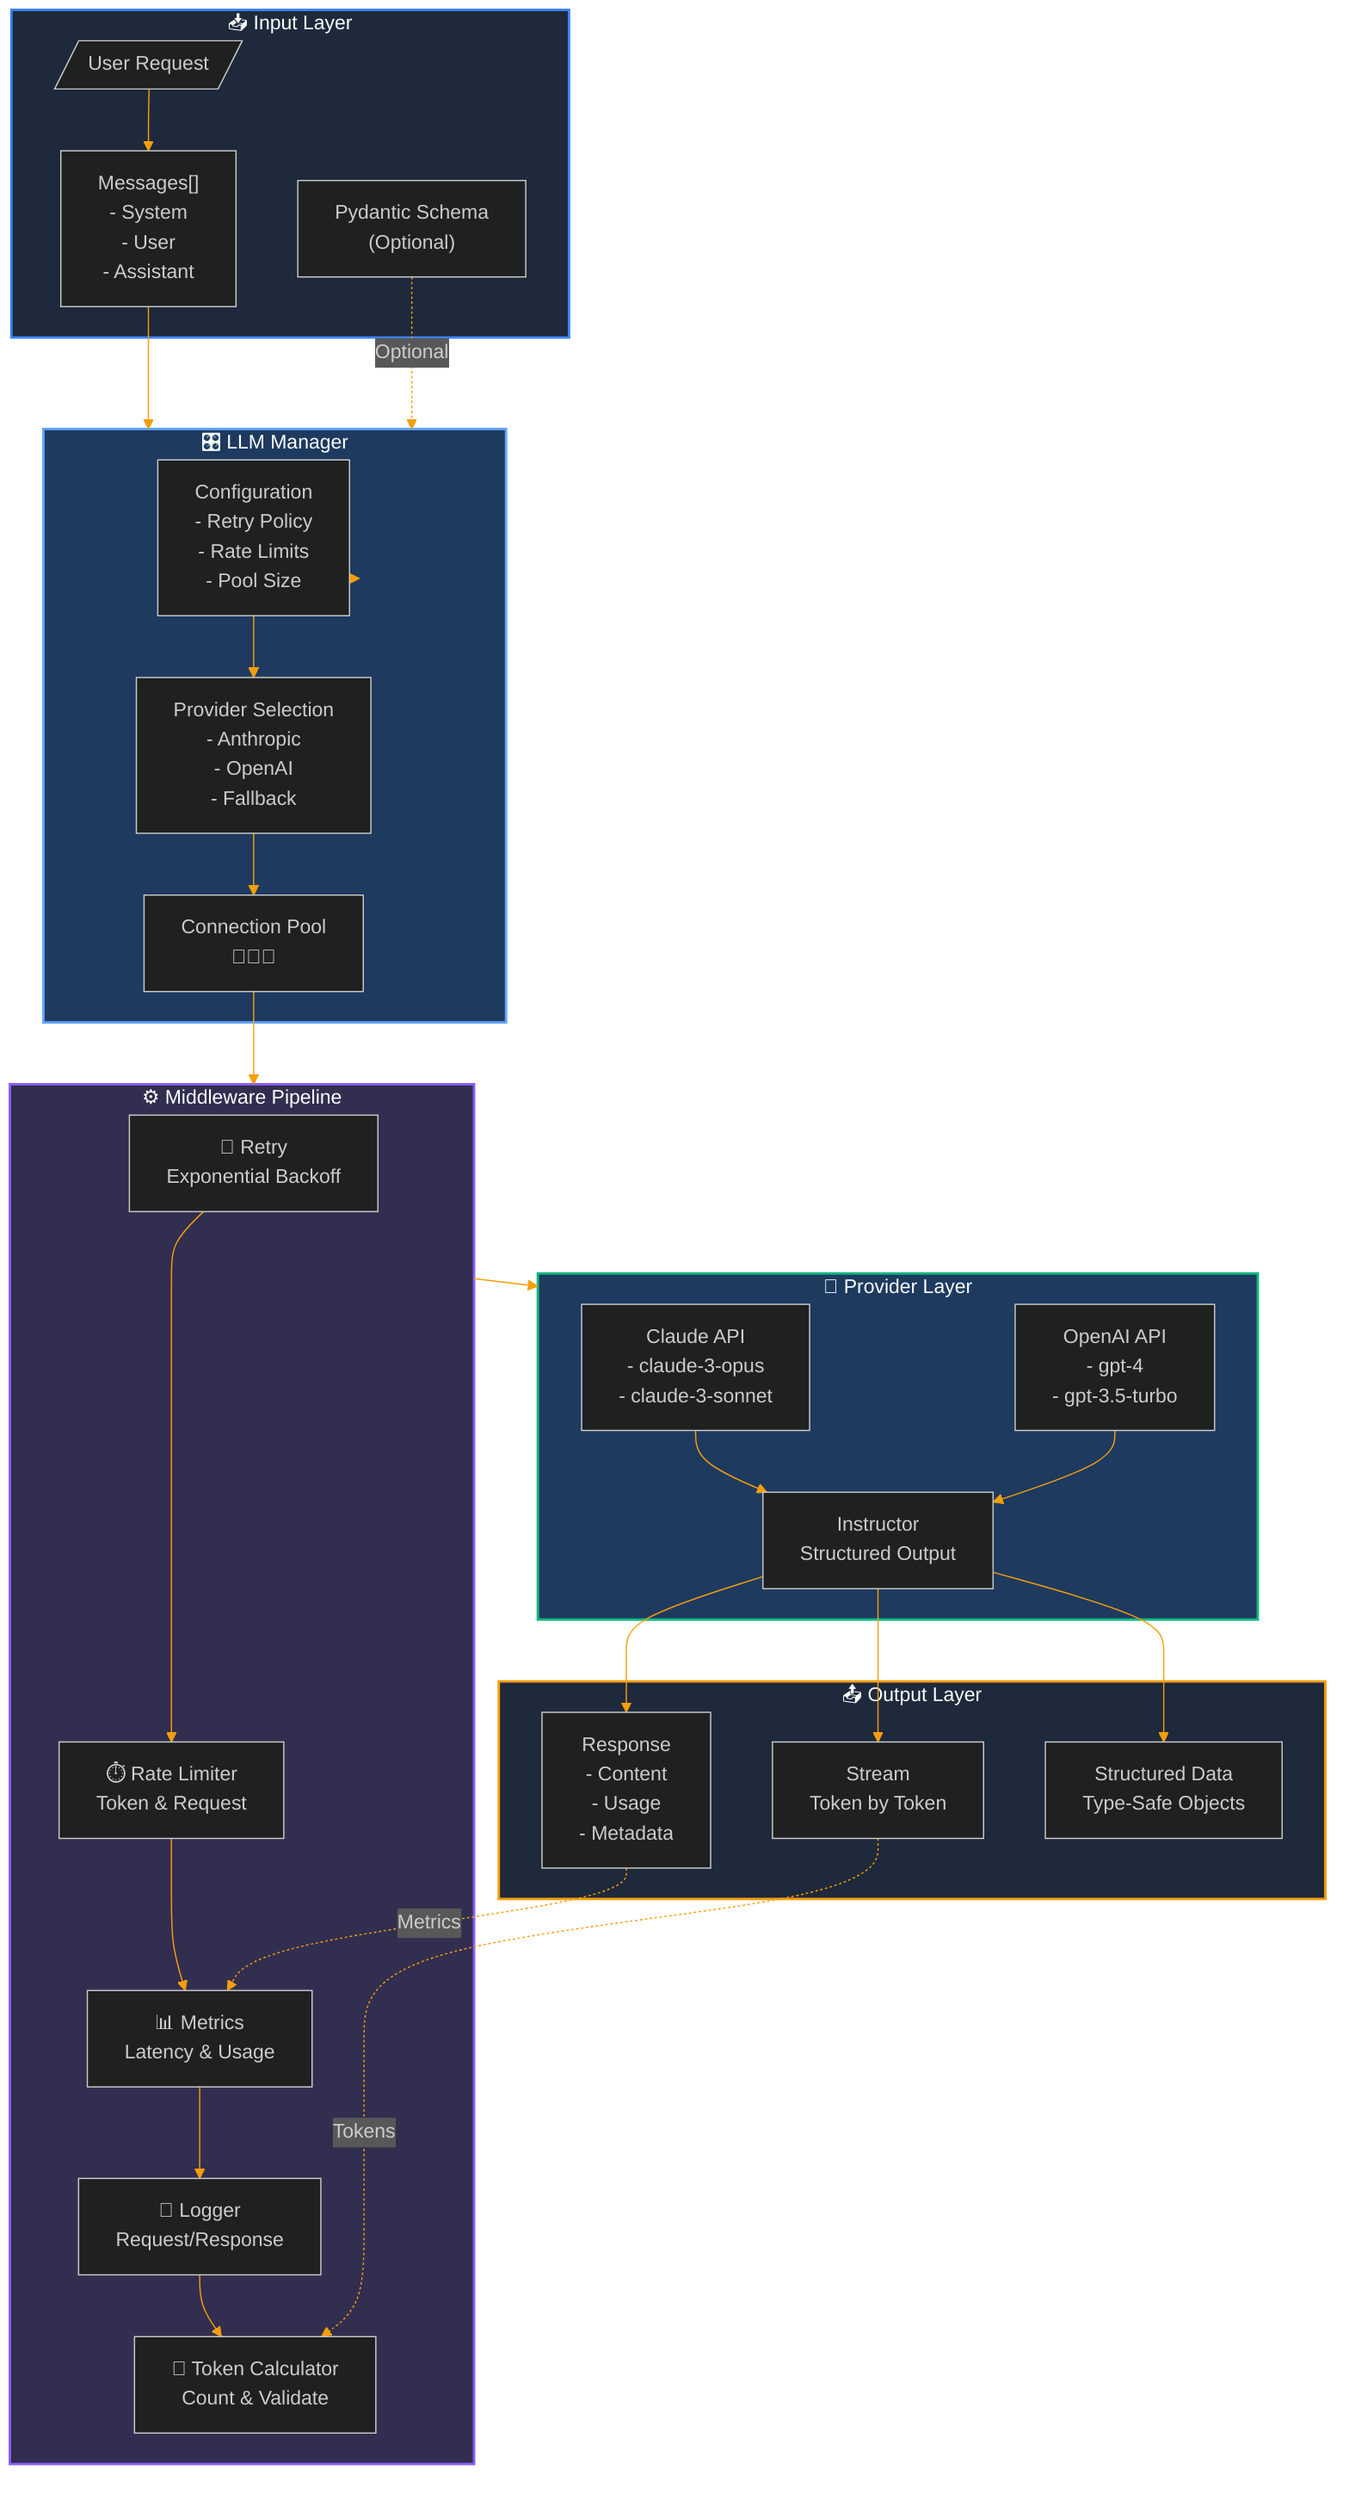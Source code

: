 %%{init: {'theme':'dark', 'themeVariables': { 'primaryColor':'#1f2937', 'primaryTextColor':'#fff', 'primaryBorderColor':'#7C3AED', 'lineColor':'#F59E0B', 'secondaryColor':'#6366F1', 'tertiaryColor':'#10B981'}}}%%

graph TB
    %% LLM Module Architecture
    
    subgraph Input["📥 Input Layer"]
        User[/"User Request"/]
        Messages["Messages[]<br/>- System<br/>- User<br/>- Assistant"]
        Schema["Pydantic Schema<br/>(Optional)"]
    end
    
    subgraph Manager["🎛️ LLM Manager"]
        Config["Configuration<br/>- Retry Policy<br/>- Rate Limits<br/>- Pool Size"]
        ProviderSelect["Provider Selection<br/>- Anthropic<br/>- OpenAI<br/>- Fallback"]
        ClientPool["Connection Pool<br/>🔌🔌🔌"]
    end
    
    subgraph Middleware["⚙️ Middleware Pipeline"]
        direction LR
        MW1["🔁 Retry<br/>Exponential Backoff"]
        MW2["⏱️ Rate Limiter<br/>Token & Request"]
        MW3["📊 Metrics<br/>Latency & Usage"]
        MW4["📝 Logger<br/>Request/Response"]
        MW5["🔢 Token Calculator<br/>Count & Validate"]
        
        MW1 --> MW2
        MW2 --> MW3
        MW3 --> MW4
        MW4 --> MW5
    end
    
    subgraph Providers["🤖 Provider Layer"]
        Anthropic["Claude API<br/>- claude-3-opus<br/>- claude-3-sonnet"]
        OpenAI["OpenAI API<br/>- gpt-4<br/>- gpt-3.5-turbo"]
        Instructor["Instructor<br/>Structured Output"]
    end
    
    subgraph Output["📤 Output Layer"]
        Response["Response<br/>- Content<br/>- Usage<br/>- Metadata"]
        Stream["Stream<br/>Token by Token"]
        Structured["Structured Data<br/>Type-Safe Objects"]
    end
    
    %% Flow connections
    User --> Messages
    Messages --> Manager
    Schema -.->|Optional| Manager
    
    Manager --> Config
    Config --> ProviderSelect
    ProviderSelect --> ClientPool
    ClientPool --> Middleware
    
    Middleware --> Providers
    
    Anthropic --> Instructor
    OpenAI --> Instructor
    
    Instructor --> Response
    Instructor --> Stream
    Instructor --> Structured
    
    %% Feedback loops
    Response -.->|Metrics| MW3
    Stream -.->|Tokens| MW5
    
    style Input fill:#1e293b,stroke:#3b82f6,stroke-width:2px
    style Manager fill:#1e3a5f,stroke:#60a5fa,stroke-width:2px
    style Middleware fill:#312e4f,stroke:#8b5cf6,stroke-width:2px
    style Providers fill:#1e3a5f,stroke:#10b981,stroke-width:2px
    style Output fill:#1e293b,stroke:#f59e0b,stroke-width:2px